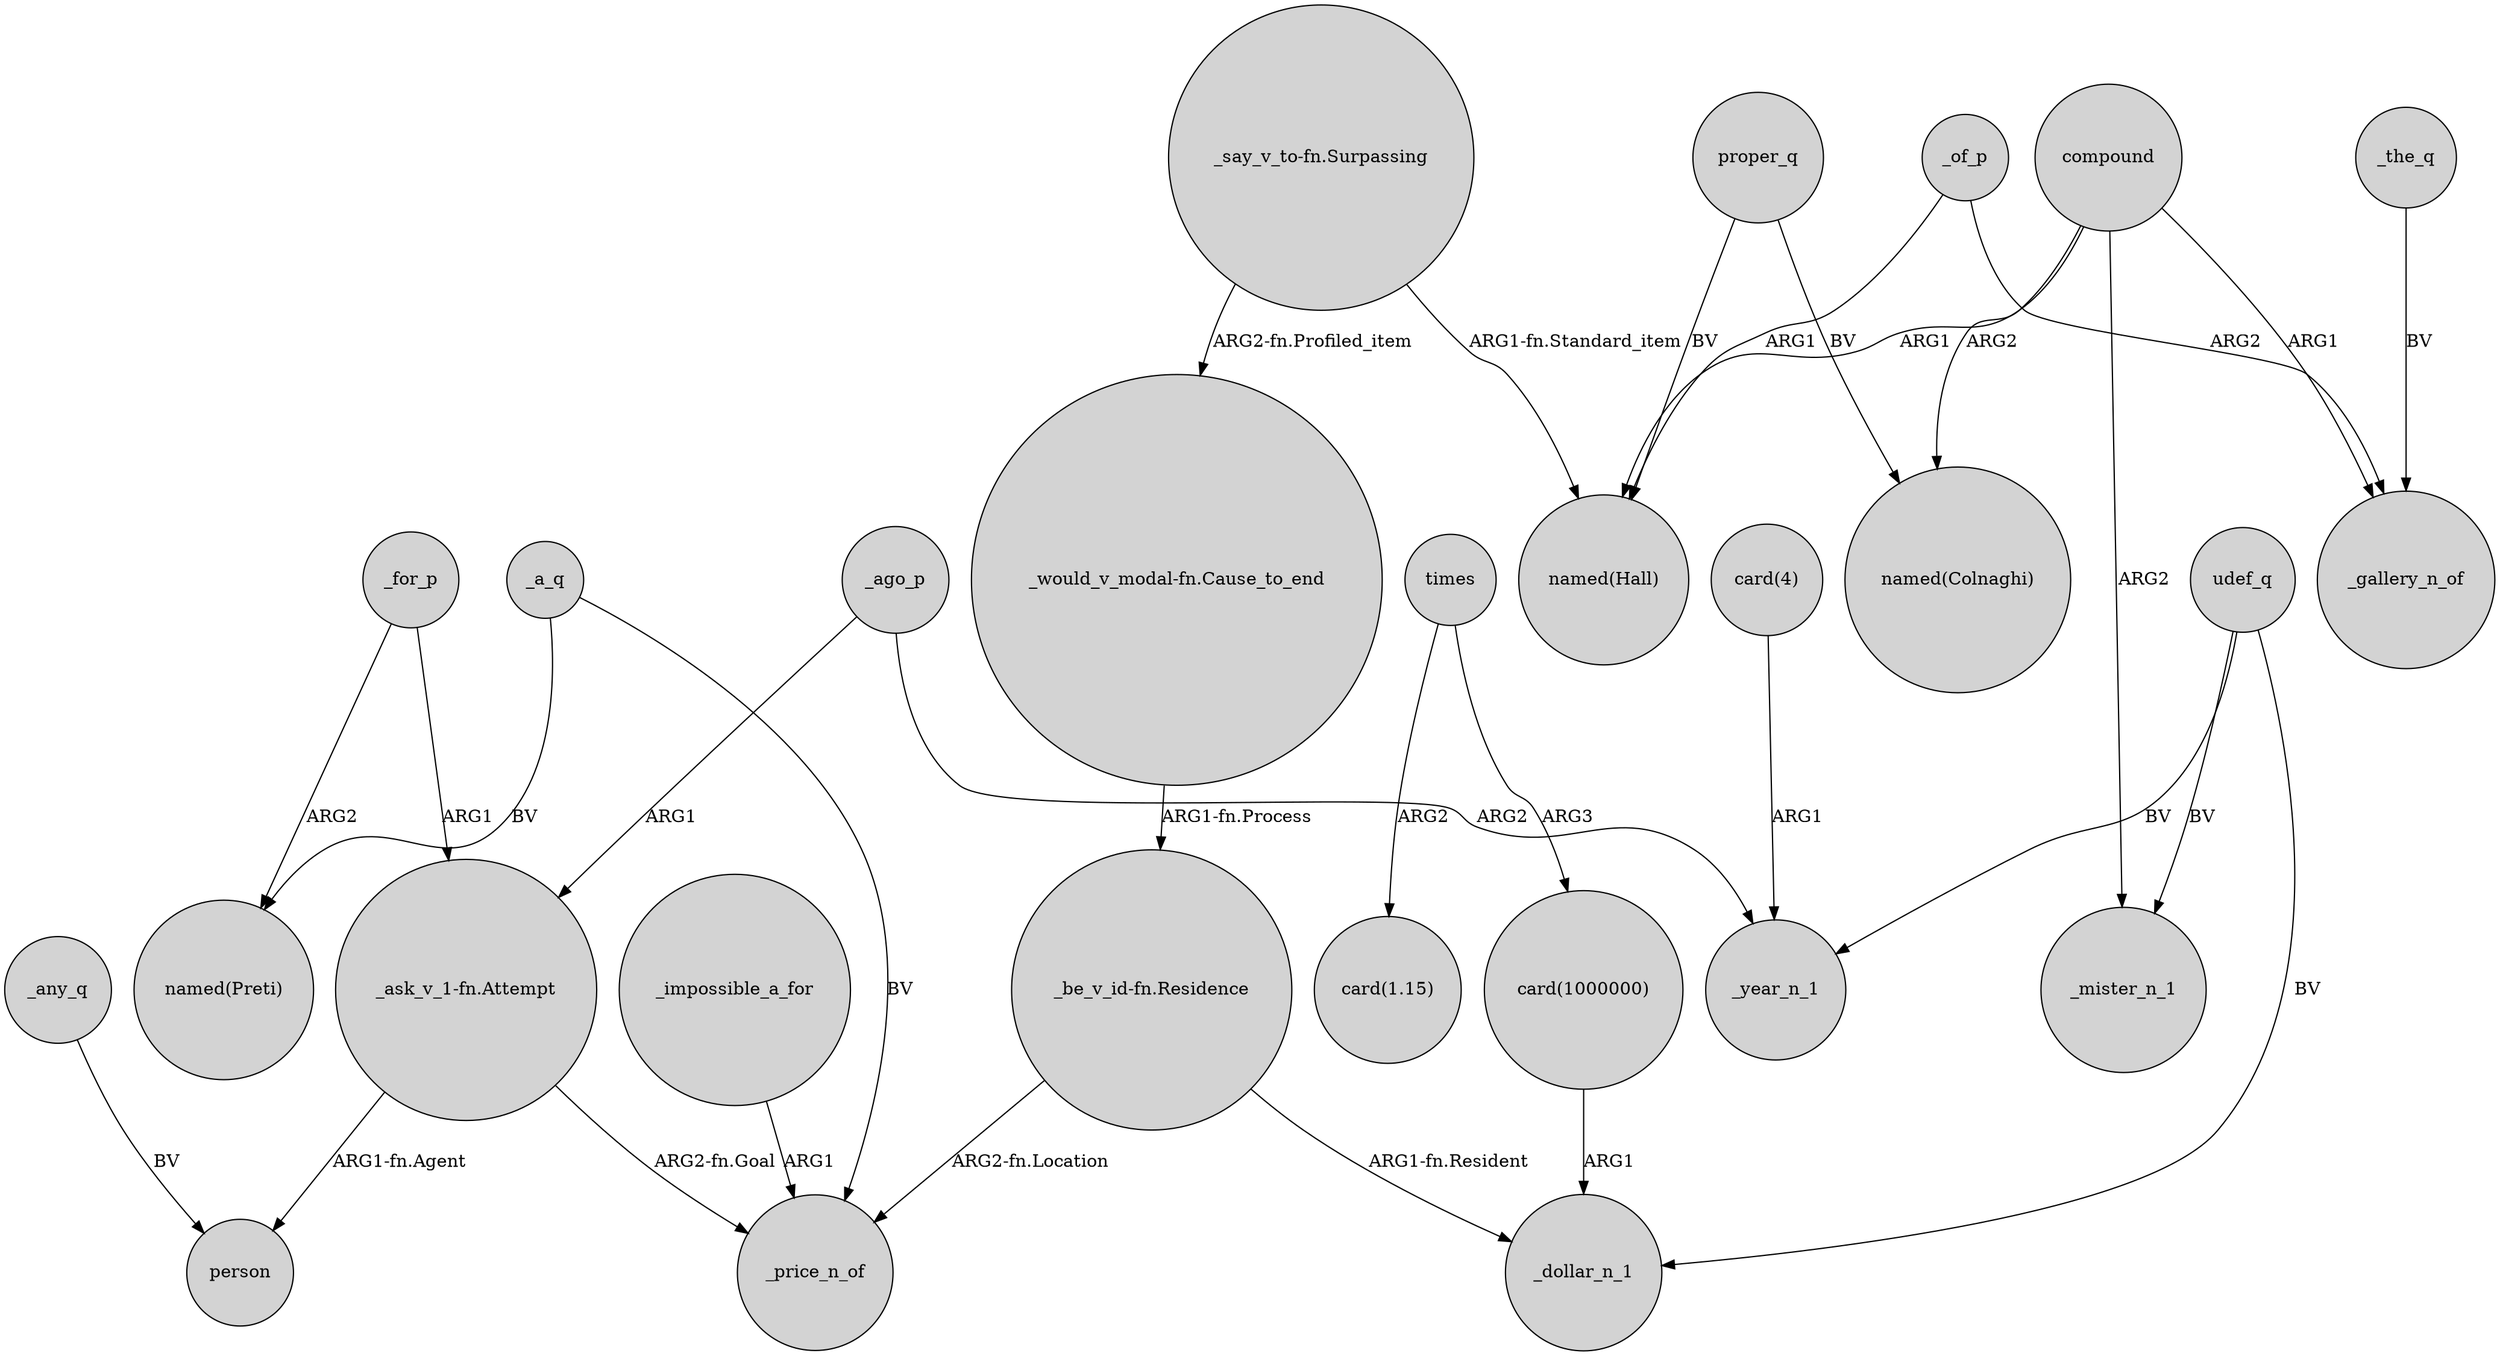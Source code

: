 digraph {
	node [shape=circle style=filled]
	_for_p -> "_ask_v_1-fn.Attempt" [label=ARG1]
	compound -> _mister_n_1 [label=ARG2]
	times -> "card(1.15)" [label=ARG2]
	proper_q -> "named(Colnaghi)" [label=BV]
	_for_p -> "named(Preti)" [label=ARG2]
	_any_q -> person [label=BV]
	times -> "card(1000000)" [label=ARG3]
	"card(4)" -> _year_n_1 [label=ARG1]
	compound -> "named(Colnaghi)" [label=ARG2]
	udef_q -> _mister_n_1 [label=BV]
	"_ask_v_1-fn.Attempt" -> _price_n_of [label="ARG2-fn.Goal"]
	_of_p -> _gallery_n_of [label=ARG2]
	_of_p -> "named(Hall)" [label=ARG1]
	"_say_v_to-fn.Surpassing" -> "_would_v_modal-fn.Cause_to_end" [label="ARG2-fn.Profiled_item"]
	"_be_v_id-fn.Residence" -> _price_n_of [label="ARG2-fn.Location"]
	_ago_p -> "_ask_v_1-fn.Attempt" [label=ARG1]
	udef_q -> _dollar_n_1 [label=BV]
	_impossible_a_for -> _price_n_of [label=ARG1]
	_the_q -> _gallery_n_of [label=BV]
	compound -> "named(Hall)" [label=ARG1]
	"card(1000000)" -> _dollar_n_1 [label=ARG1]
	"_be_v_id-fn.Residence" -> _dollar_n_1 [label="ARG1-fn.Resident"]
	"_ask_v_1-fn.Attempt" -> person [label="ARG1-fn.Agent"]
	"_say_v_to-fn.Surpassing" -> "named(Hall)" [label="ARG1-fn.Standard_item"]
	proper_q -> "named(Hall)" [label=BV]
	"_would_v_modal-fn.Cause_to_end" -> "_be_v_id-fn.Residence" [label="ARG1-fn.Process"]
	_ago_p -> _year_n_1 [label=ARG2]
	compound -> _gallery_n_of [label=ARG1]
	udef_q -> _year_n_1 [label=BV]
	_a_q -> "named(Preti)" [label=BV]
	_a_q -> _price_n_of [label=BV]
}
